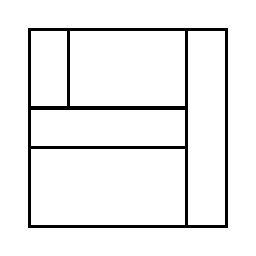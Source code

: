 \begin{tikzpicture}[very thick, scale=.5]
    \draw (0,3) rectangle (1,5);
    \draw (1,3) rectangle (4,5);
    \draw (0,2) rectangle (4,3);
    \draw (0,0) rectangle (4,2);
    \draw (4,0) rectangle (5,5);
\end{tikzpicture}
